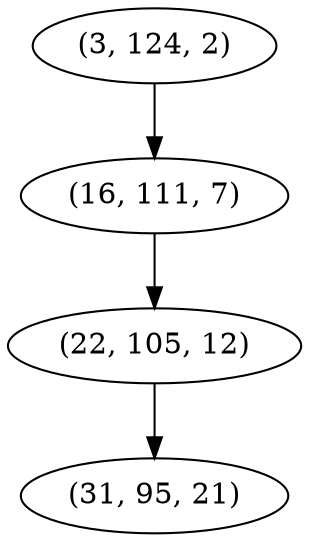 digraph tree {
    "(3, 124, 2)";
    "(16, 111, 7)";
    "(22, 105, 12)";
    "(31, 95, 21)";
    "(3, 124, 2)" -> "(16, 111, 7)";
    "(16, 111, 7)" -> "(22, 105, 12)";
    "(22, 105, 12)" -> "(31, 95, 21)";
}
